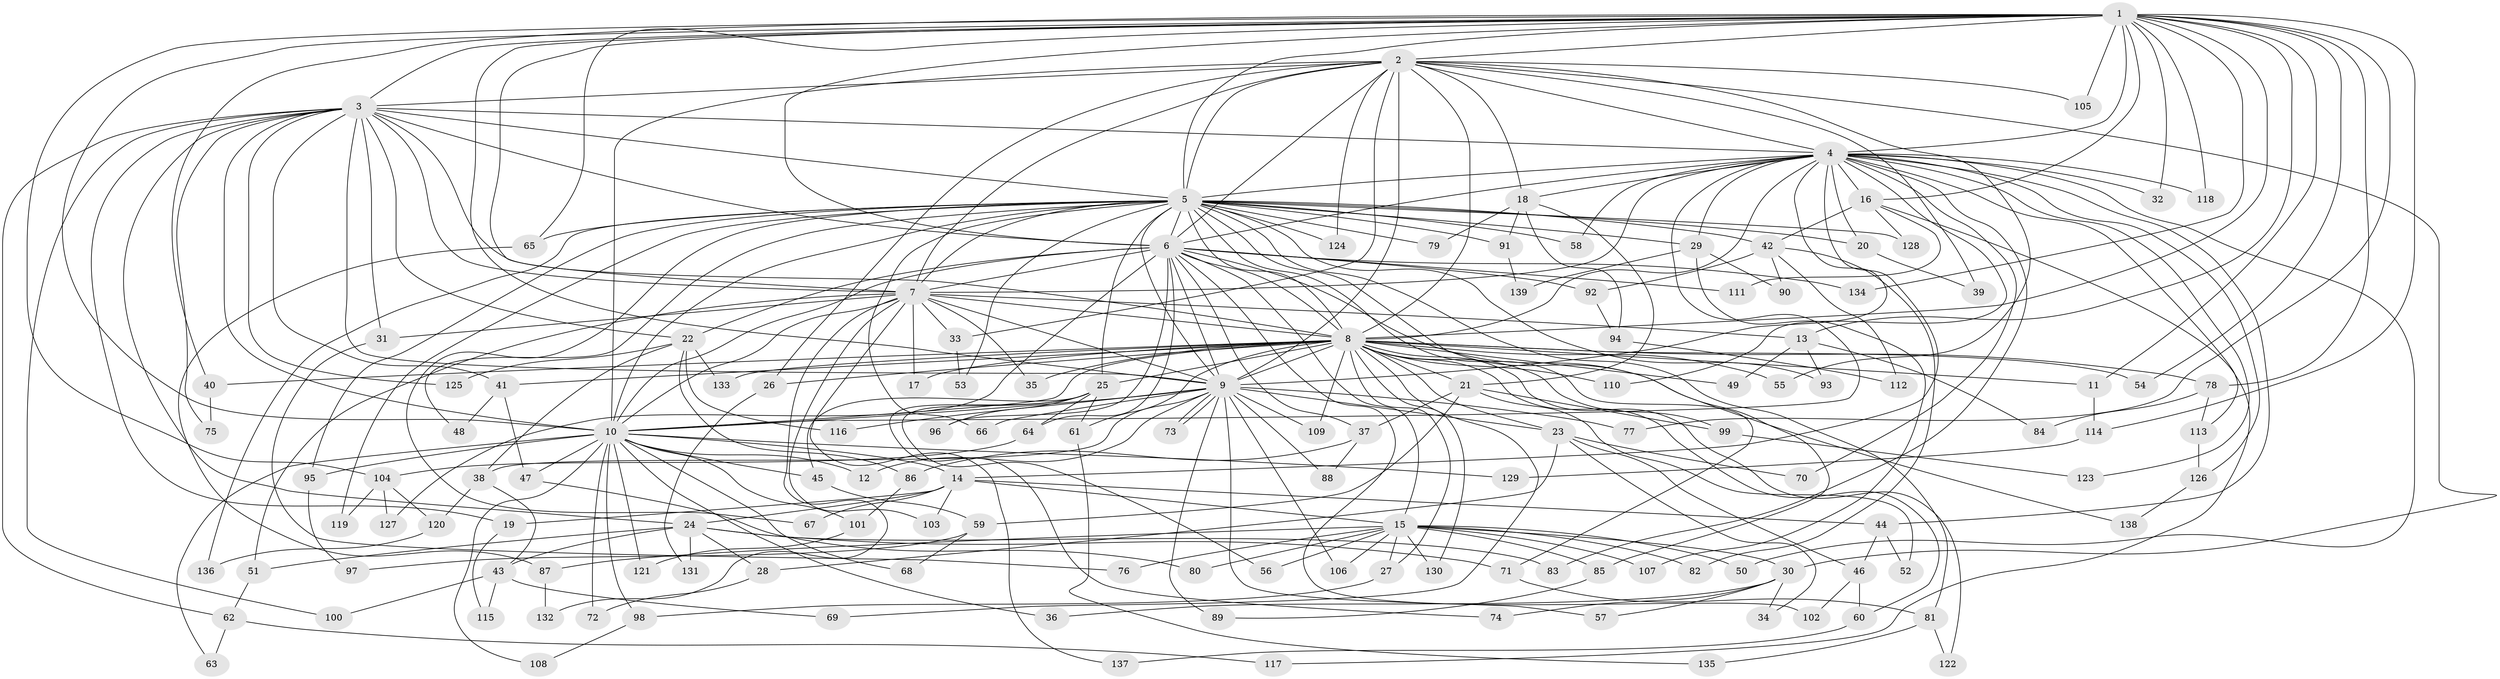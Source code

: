 // coarse degree distribution, {14: 0.020618556701030927, 17: 0.020618556701030927, 21: 0.010309278350515464, 2: 0.38144329896907214, 3: 0.25773195876288657, 4: 0.09278350515463918, 5: 0.041237113402061855, 6: 0.07216494845360824, 28: 0.010309278350515464, 8: 0.030927835051546393, 20: 0.020618556701030927, 1: 0.010309278350515464, 23: 0.010309278350515464, 29: 0.010309278350515464, 19: 0.010309278350515464}
// Generated by graph-tools (version 1.1) at 2025/36/03/04/25 23:36:14]
// undirected, 139 vertices, 303 edges
graph export_dot {
  node [color=gray90,style=filled];
  1;
  2;
  3;
  4;
  5;
  6;
  7;
  8;
  9;
  10;
  11;
  12;
  13;
  14;
  15;
  16;
  17;
  18;
  19;
  20;
  21;
  22;
  23;
  24;
  25;
  26;
  27;
  28;
  29;
  30;
  31;
  32;
  33;
  34;
  35;
  36;
  37;
  38;
  39;
  40;
  41;
  42;
  43;
  44;
  45;
  46;
  47;
  48;
  49;
  50;
  51;
  52;
  53;
  54;
  55;
  56;
  57;
  58;
  59;
  60;
  61;
  62;
  63;
  64;
  65;
  66;
  67;
  68;
  69;
  70;
  71;
  72;
  73;
  74;
  75;
  76;
  77;
  78;
  79;
  80;
  81;
  82;
  83;
  84;
  85;
  86;
  87;
  88;
  89;
  90;
  91;
  92;
  93;
  94;
  95;
  96;
  97;
  98;
  99;
  100;
  101;
  102;
  103;
  104;
  105;
  106;
  107;
  108;
  109;
  110;
  111;
  112;
  113;
  114;
  115;
  116;
  117;
  118;
  119;
  120;
  121;
  122;
  123;
  124;
  125;
  126;
  127;
  128;
  129;
  130;
  131;
  132;
  133;
  134;
  135;
  136;
  137;
  138;
  139;
  1 -- 2;
  1 -- 3;
  1 -- 4;
  1 -- 5;
  1 -- 6;
  1 -- 7;
  1 -- 8;
  1 -- 9;
  1 -- 10;
  1 -- 11;
  1 -- 13;
  1 -- 16;
  1 -- 32;
  1 -- 40;
  1 -- 54;
  1 -- 65;
  1 -- 77;
  1 -- 78;
  1 -- 104;
  1 -- 105;
  1 -- 114;
  1 -- 118;
  1 -- 134;
  2 -- 3;
  2 -- 4;
  2 -- 5;
  2 -- 6;
  2 -- 7;
  2 -- 8;
  2 -- 9;
  2 -- 10;
  2 -- 18;
  2 -- 26;
  2 -- 30;
  2 -- 33;
  2 -- 39;
  2 -- 55;
  2 -- 105;
  2 -- 124;
  3 -- 4;
  3 -- 5;
  3 -- 6;
  3 -- 7;
  3 -- 8;
  3 -- 9;
  3 -- 10;
  3 -- 19;
  3 -- 22;
  3 -- 24;
  3 -- 31;
  3 -- 41;
  3 -- 62;
  3 -- 75;
  3 -- 100;
  3 -- 125;
  4 -- 5;
  4 -- 6;
  4 -- 7;
  4 -- 8;
  4 -- 9;
  4 -- 10;
  4 -- 14;
  4 -- 16;
  4 -- 18;
  4 -- 20;
  4 -- 29;
  4 -- 32;
  4 -- 44;
  4 -- 50;
  4 -- 58;
  4 -- 70;
  4 -- 83;
  4 -- 110;
  4 -- 113;
  4 -- 118;
  4 -- 123;
  4 -- 126;
  5 -- 6;
  5 -- 7;
  5 -- 8;
  5 -- 9;
  5 -- 10;
  5 -- 20;
  5 -- 25;
  5 -- 29;
  5 -- 42;
  5 -- 48;
  5 -- 53;
  5 -- 58;
  5 -- 65;
  5 -- 66;
  5 -- 67;
  5 -- 71;
  5 -- 79;
  5 -- 81;
  5 -- 85;
  5 -- 91;
  5 -- 93;
  5 -- 95;
  5 -- 119;
  5 -- 124;
  5 -- 128;
  5 -- 136;
  6 -- 7;
  6 -- 8;
  6 -- 9;
  6 -- 10;
  6 -- 15;
  6 -- 22;
  6 -- 37;
  6 -- 64;
  6 -- 92;
  6 -- 96;
  6 -- 102;
  6 -- 111;
  6 -- 127;
  6 -- 134;
  6 -- 138;
  7 -- 8;
  7 -- 9;
  7 -- 10;
  7 -- 13;
  7 -- 17;
  7 -- 31;
  7 -- 33;
  7 -- 35;
  7 -- 51;
  7 -- 103;
  7 -- 132;
  7 -- 137;
  8 -- 9;
  8 -- 10;
  8 -- 11;
  8 -- 17;
  8 -- 21;
  8 -- 23;
  8 -- 25;
  8 -- 26;
  8 -- 27;
  8 -- 35;
  8 -- 40;
  8 -- 41;
  8 -- 49;
  8 -- 54;
  8 -- 55;
  8 -- 60;
  8 -- 61;
  8 -- 69;
  8 -- 78;
  8 -- 99;
  8 -- 109;
  8 -- 110;
  8 -- 122;
  8 -- 130;
  8 -- 133;
  9 -- 10;
  9 -- 12;
  9 -- 23;
  9 -- 38;
  9 -- 57;
  9 -- 66;
  9 -- 73;
  9 -- 73;
  9 -- 77;
  9 -- 88;
  9 -- 89;
  9 -- 106;
  9 -- 109;
  9 -- 116;
  10 -- 12;
  10 -- 14;
  10 -- 36;
  10 -- 45;
  10 -- 47;
  10 -- 63;
  10 -- 68;
  10 -- 72;
  10 -- 95;
  10 -- 98;
  10 -- 101;
  10 -- 108;
  10 -- 121;
  10 -- 129;
  11 -- 114;
  13 -- 49;
  13 -- 84;
  13 -- 93;
  14 -- 15;
  14 -- 19;
  14 -- 24;
  14 -- 44;
  14 -- 67;
  14 -- 103;
  15 -- 27;
  15 -- 30;
  15 -- 50;
  15 -- 56;
  15 -- 76;
  15 -- 80;
  15 -- 82;
  15 -- 85;
  15 -- 87;
  15 -- 106;
  15 -- 107;
  15 -- 130;
  16 -- 42;
  16 -- 111;
  16 -- 117;
  16 -- 128;
  18 -- 21;
  18 -- 79;
  18 -- 91;
  18 -- 94;
  19 -- 115;
  20 -- 39;
  21 -- 37;
  21 -- 52;
  21 -- 59;
  21 -- 99;
  22 -- 38;
  22 -- 86;
  22 -- 116;
  22 -- 125;
  22 -- 133;
  23 -- 28;
  23 -- 34;
  23 -- 46;
  23 -- 70;
  24 -- 28;
  24 -- 43;
  24 -- 51;
  24 -- 71;
  24 -- 83;
  24 -- 131;
  25 -- 45;
  25 -- 56;
  25 -- 61;
  25 -- 64;
  25 -- 74;
  25 -- 96;
  26 -- 131;
  27 -- 98;
  28 -- 72;
  29 -- 90;
  29 -- 107;
  29 -- 139;
  30 -- 34;
  30 -- 36;
  30 -- 57;
  30 -- 74;
  31 -- 76;
  33 -- 53;
  37 -- 86;
  37 -- 88;
  38 -- 43;
  38 -- 120;
  40 -- 75;
  41 -- 47;
  41 -- 48;
  42 -- 82;
  42 -- 90;
  42 -- 92;
  42 -- 112;
  43 -- 69;
  43 -- 100;
  43 -- 115;
  44 -- 46;
  44 -- 52;
  45 -- 59;
  46 -- 60;
  46 -- 102;
  47 -- 80;
  51 -- 62;
  59 -- 68;
  59 -- 97;
  60 -- 137;
  61 -- 135;
  62 -- 63;
  62 -- 117;
  64 -- 104;
  65 -- 87;
  71 -- 81;
  78 -- 84;
  78 -- 113;
  81 -- 122;
  81 -- 135;
  85 -- 89;
  86 -- 101;
  87 -- 132;
  91 -- 139;
  92 -- 94;
  94 -- 112;
  95 -- 97;
  98 -- 108;
  99 -- 123;
  101 -- 121;
  104 -- 119;
  104 -- 120;
  104 -- 127;
  113 -- 126;
  114 -- 129;
  120 -- 136;
  126 -- 138;
}
